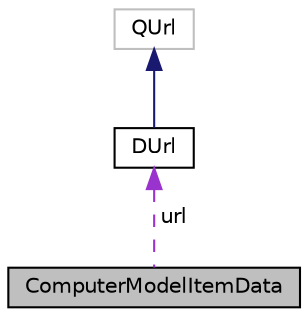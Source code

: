 digraph "ComputerModelItemData"
{
  edge [fontname="Helvetica",fontsize="10",labelfontname="Helvetica",labelfontsize="10"];
  node [fontname="Helvetica",fontsize="10",shape=record];
  Node1 [label="ComputerModelItemData",height=0.2,width=0.4,color="black", fillcolor="grey75", style="filled", fontcolor="black"];
  Node2 -> Node1 [dir="back",color="darkorchid3",fontsize="10",style="dashed",label=" url" ,fontname="Helvetica"];
  Node2 [label="DUrl",height=0.2,width=0.4,color="black", fillcolor="white", style="filled",URL="$class_d_url.html"];
  Node3 -> Node2 [dir="back",color="midnightblue",fontsize="10",style="solid",fontname="Helvetica"];
  Node3 [label="QUrl",height=0.2,width=0.4,color="grey75", fillcolor="white", style="filled"];
}
